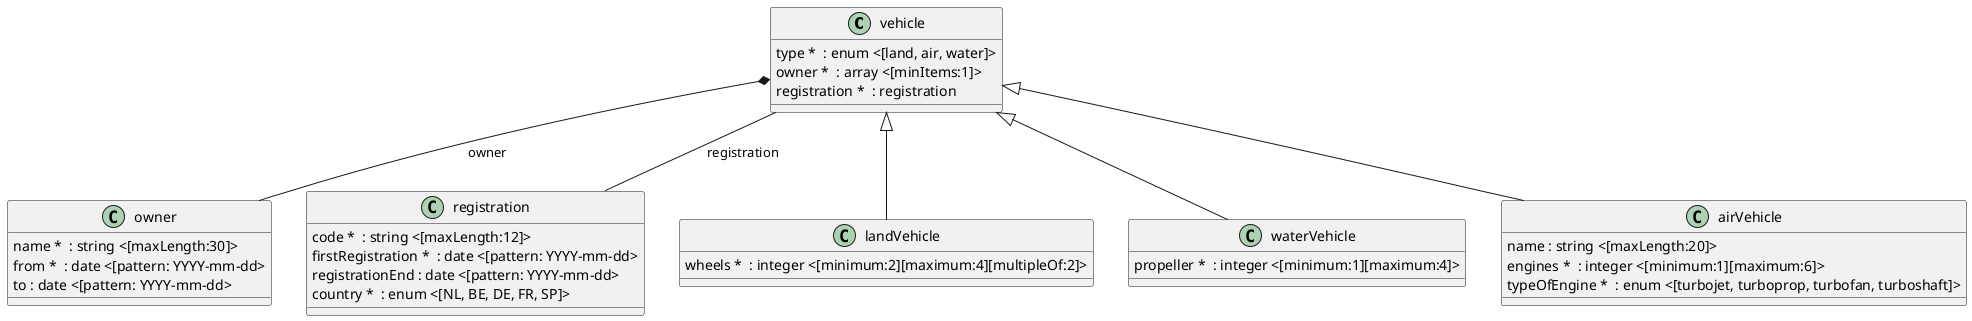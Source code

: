 @startuml

class vehicle {
  type *  : enum <[land, air, water]>
  owner *  : array <[minItems:1]>
  registration *  : registration 
}

vehicle *-- owner : owner

vehicle -- registration : registration

class landVehicle {
  wheels *  : integer <[minimum:2][maximum:4][multipleOf:2]>
}
vehicle <|-- landVehicle

class waterVehicle {
  propeller *  : integer <[minimum:1][maximum:4]>
}
vehicle <|-- waterVehicle

class airVehicle {
  name : string <[maxLength:20]>
  engines *  : integer <[minimum:1][maximum:6]>
  typeOfEngine *  : enum <[turbojet, turboprop, turbofan, turboshaft]>
}
vehicle <|-- airVehicle

class owner {
  name *  : string <[maxLength:30]>
  from *  : date <[pattern: YYYY-mm-dd>
  to : date <[pattern: YYYY-mm-dd>
}

class registration {
  code *  : string <[maxLength:12]>
  firstRegistration *  : date <[pattern: YYYY-mm-dd>
  registrationEnd : date <[pattern: YYYY-mm-dd>
  country *  : enum <[NL, BE, DE, FR, SP]>
}
@enduml
